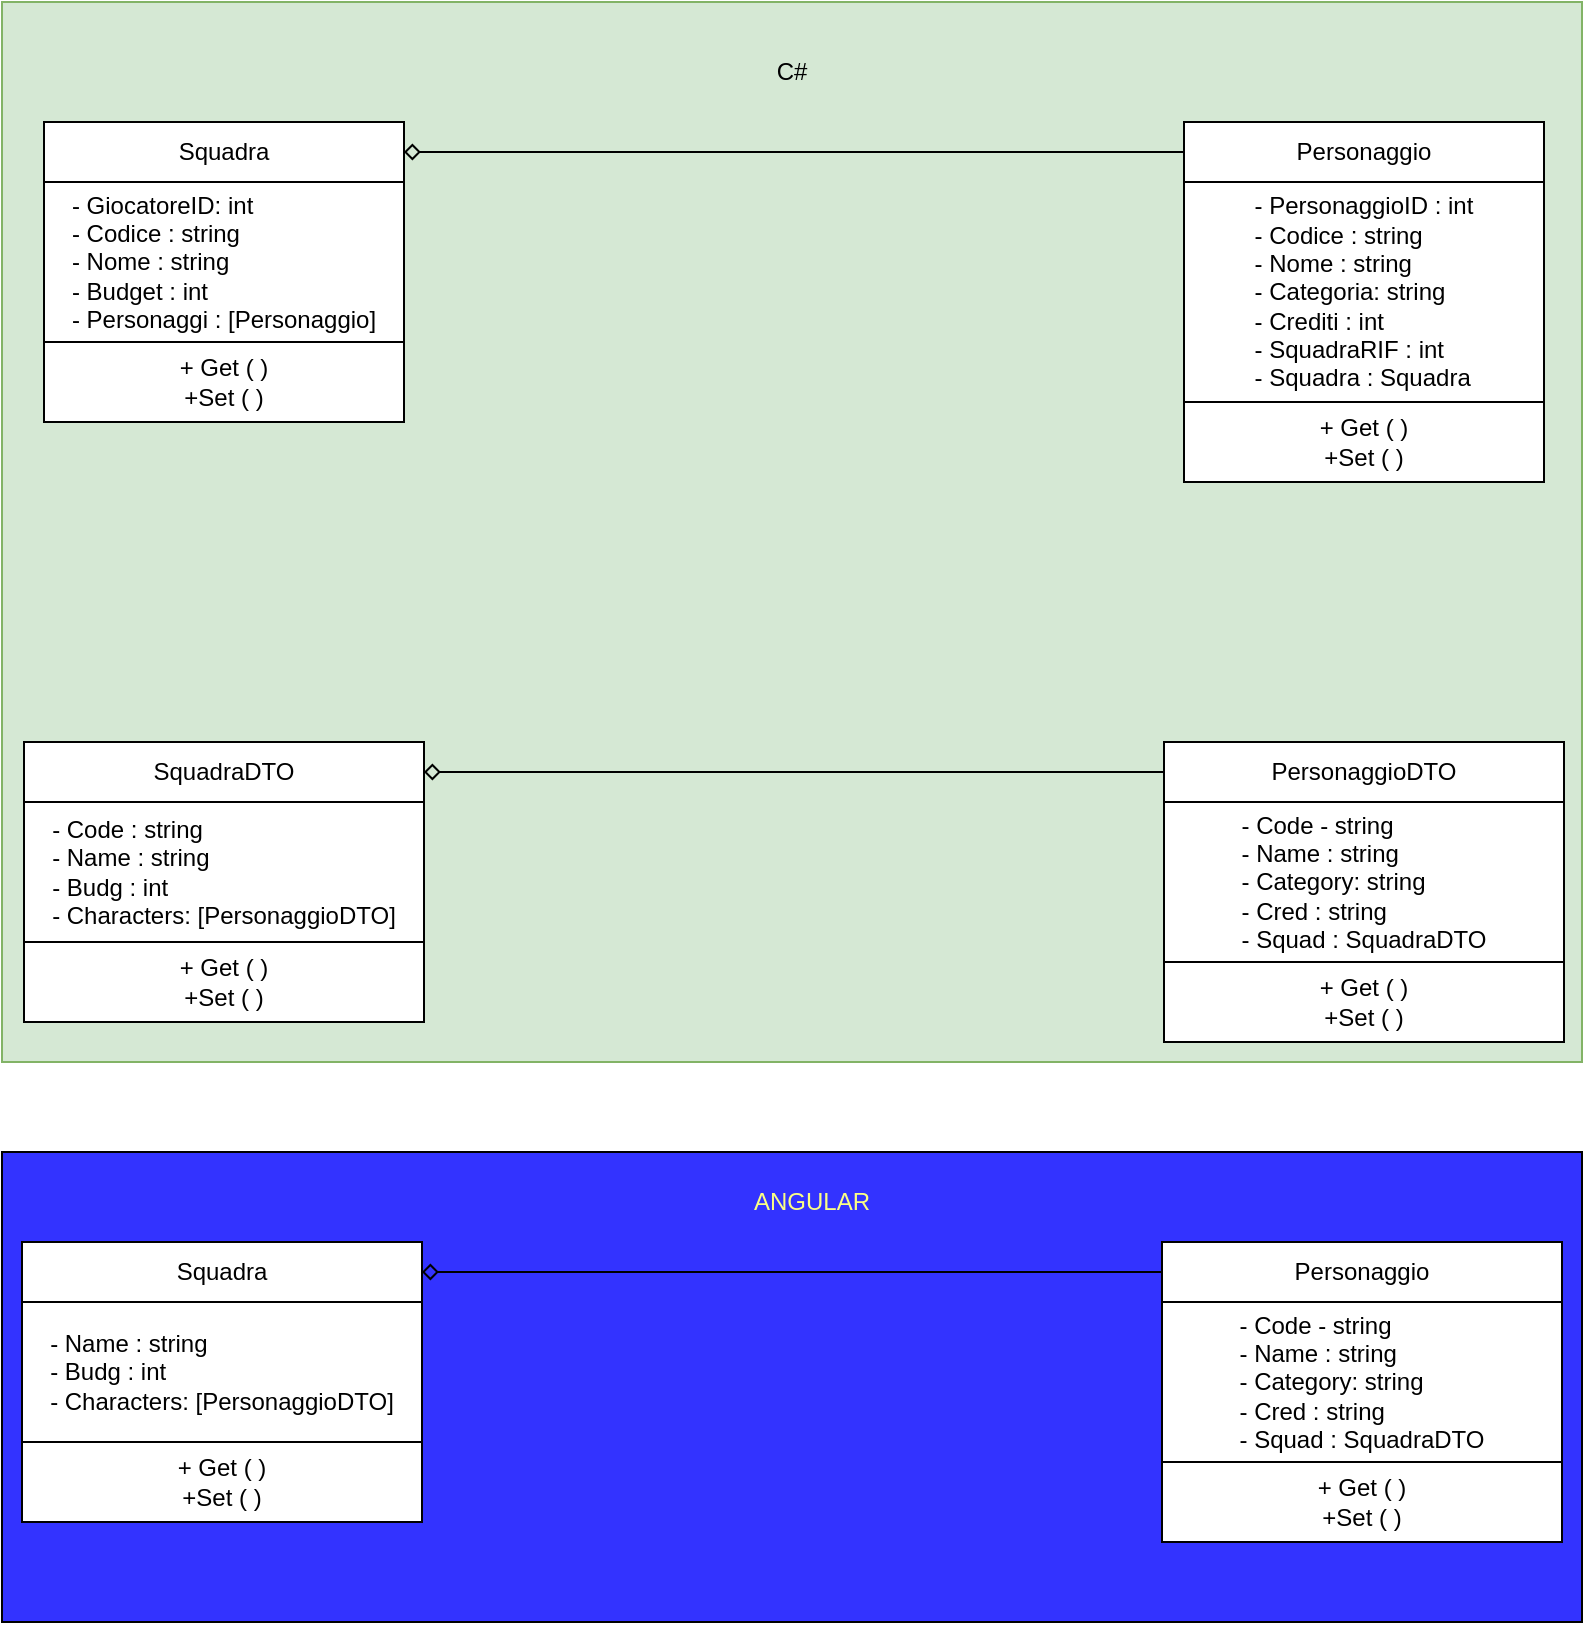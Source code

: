 <mxfile version="24.0.4" type="device">
  <diagram name="Pagina-1" id="75ss7As79XcFJkLLSLmX">
    <mxGraphModel dx="880" dy="532" grid="1" gridSize="10" guides="1" tooltips="1" connect="1" arrows="1" fold="1" page="1" pageScale="1" pageWidth="827" pageHeight="1169" math="0" shadow="0">
      <root>
        <mxCell id="0" />
        <mxCell id="1" parent="0" />
        <mxCell id="0bP4kt4aHLkIbD8hlCEP-10" value="" style="rounded=0;whiteSpace=wrap;html=1;fillColor=#d5e8d4;strokeColor=#82b366;" vertex="1" parent="1">
          <mxGeometry x="19" y="150" width="790" height="530" as="geometry" />
        </mxCell>
        <mxCell id="0bP4kt4aHLkIbD8hlCEP-9" value="" style="rounded=0;whiteSpace=wrap;html=1;fillColor=#3333FF;" vertex="1" parent="1">
          <mxGeometry x="19" y="725" width="790" height="235" as="geometry" />
        </mxCell>
        <mxCell id="2dwV1CmSTDZfllYHpya5-1" value="Squadra" style="rounded=0;whiteSpace=wrap;html=1;" parent="1" vertex="1">
          <mxGeometry x="40" y="210" width="180" height="30" as="geometry" />
        </mxCell>
        <mxCell id="2dwV1CmSTDZfllYHpya5-2" value="&lt;div style=&quot;text-align: justify;&quot;&gt;&lt;span style=&quot;background-color: initial;&quot;&gt;- GiocatoreID: int&lt;/span&gt;&lt;/div&gt;&lt;div style=&quot;text-align: justify;&quot;&gt;&lt;span style=&quot;background-color: initial;&quot;&gt;- Codice : string&lt;/span&gt;&lt;/div&gt;&lt;div style=&quot;text-align: justify;&quot;&gt;- Nome : string&lt;br&gt;&lt;/div&gt;&lt;div style=&quot;text-align: justify;&quot;&gt;-&amp;nbsp;Budget : int&lt;/div&gt;&lt;div style=&quot;text-align: justify;&quot;&gt;- Personaggi : [Personaggio]&lt;/div&gt;" style="rounded=0;whiteSpace=wrap;html=1;" parent="1" vertex="1">
          <mxGeometry x="40" y="240" width="180" height="80" as="geometry" />
        </mxCell>
        <mxCell id="2dwV1CmSTDZfllYHpya5-3" value="&lt;div style=&quot;&quot;&gt;&lt;span style=&quot;background-color: initial;&quot;&gt;+ Get ( )&lt;/span&gt;&lt;/div&gt;&lt;div style=&quot;&quot;&gt;+Set ( )&lt;/div&gt;" style="rounded=0;whiteSpace=wrap;html=1;align=center;" parent="1" vertex="1">
          <mxGeometry x="40" y="320" width="180" height="40" as="geometry" />
        </mxCell>
        <mxCell id="2dwV1CmSTDZfllYHpya5-4" value="Personaggio" style="rounded=0;whiteSpace=wrap;html=1;" parent="1" vertex="1">
          <mxGeometry x="610" y="210" width="180" height="30" as="geometry" />
        </mxCell>
        <mxCell id="2dwV1CmSTDZfllYHpya5-5" value="&lt;div style=&quot;text-align: justify;&quot;&gt;&lt;span style=&quot;background-color: initial;&quot;&gt;-&amp;nbsp;PersonaggioID : int&lt;/span&gt;&lt;/div&gt;&lt;div style=&quot;text-align: justify;&quot;&gt;&lt;span style=&quot;background-color: initial;&quot;&gt;- Codice : string&lt;/span&gt;&lt;/div&gt;&lt;div style=&quot;text-align: justify;&quot;&gt;- Nome : string&lt;br&gt;&lt;/div&gt;&lt;div style=&quot;text-align: justify;&quot;&gt;-&amp;nbsp;Categoria: string&lt;/div&gt;&lt;div style=&quot;text-align: justify;&quot;&gt;- Crediti : int&lt;/div&gt;&lt;div style=&quot;text-align: justify;&quot;&gt;-&amp;nbsp;SquadraRIF : int&lt;/div&gt;&lt;div style=&quot;text-align: justify;&quot;&gt;-&amp;nbsp;Squadra : Squadra&lt;/div&gt;" style="rounded=0;whiteSpace=wrap;html=1;" parent="1" vertex="1">
          <mxGeometry x="610" y="240" width="180" height="110" as="geometry" />
        </mxCell>
        <mxCell id="2dwV1CmSTDZfllYHpya5-6" value="&lt;div style=&quot;&quot;&gt;&lt;span style=&quot;background-color: initial;&quot;&gt;+ Get ( )&lt;/span&gt;&lt;/div&gt;&lt;div style=&quot;&quot;&gt;+Set ( )&lt;/div&gt;" style="rounded=0;whiteSpace=wrap;html=1;align=center;" parent="1" vertex="1">
          <mxGeometry x="610" y="350" width="180" height="40" as="geometry" />
        </mxCell>
        <mxCell id="2dwV1CmSTDZfllYHpya5-7" style="edgeStyle=orthogonalEdgeStyle;rounded=0;orthogonalLoop=1;jettySize=auto;html=1;entryX=1;entryY=0.5;entryDx=0;entryDy=0;endArrow=diamond;endFill=0;" parent="1" source="2dwV1CmSTDZfllYHpya5-4" target="2dwV1CmSTDZfllYHpya5-1" edge="1">
          <mxGeometry relative="1" as="geometry">
            <Array as="points" />
          </mxGeometry>
        </mxCell>
        <mxCell id="2dwV1CmSTDZfllYHpya5-8" value="SquadraDTO" style="rounded=0;whiteSpace=wrap;html=1;" parent="1" vertex="1">
          <mxGeometry x="30" y="520" width="200" height="30" as="geometry" />
        </mxCell>
        <mxCell id="2dwV1CmSTDZfllYHpya5-9" value="&lt;div style=&quot;text-align: justify;&quot;&gt;&lt;span style=&quot;background-color: initial;&quot;&gt;- Code : string&lt;/span&gt;&lt;/div&gt;&lt;div style=&quot;text-align: justify;&quot;&gt;&lt;span style=&quot;background-color: initial;&quot;&gt;- Name : string&lt;/span&gt;&lt;br&gt;&lt;/div&gt;&lt;div style=&quot;text-align: justify;&quot;&gt;- Budg : int&lt;/div&gt;&lt;div style=&quot;text-align: justify;&quot;&gt;- Characters: [PersonaggioDTO]&lt;/div&gt;" style="rounded=0;whiteSpace=wrap;html=1;" parent="1" vertex="1">
          <mxGeometry x="30" y="550" width="200" height="70" as="geometry" />
        </mxCell>
        <mxCell id="2dwV1CmSTDZfllYHpya5-10" value="&lt;div style=&quot;&quot;&gt;&lt;span style=&quot;background-color: initial;&quot;&gt;+ Get ( )&lt;/span&gt;&lt;/div&gt;&lt;div style=&quot;&quot;&gt;+Set ( )&lt;/div&gt;" style="rounded=0;whiteSpace=wrap;html=1;align=center;" parent="1" vertex="1">
          <mxGeometry x="30" y="620" width="200" height="40" as="geometry" />
        </mxCell>
        <mxCell id="2dwV1CmSTDZfllYHpya5-11" style="edgeStyle=orthogonalEdgeStyle;rounded=0;orthogonalLoop=1;jettySize=auto;html=1;entryX=1;entryY=0.5;entryDx=0;entryDy=0;endArrow=diamond;endFill=0;" parent="1" source="2dwV1CmSTDZfllYHpya5-12" target="2dwV1CmSTDZfllYHpya5-8" edge="1">
          <mxGeometry relative="1" as="geometry">
            <Array as="points">
              <mxPoint x="240" y="535" />
              <mxPoint x="240" y="535" />
            </Array>
          </mxGeometry>
        </mxCell>
        <mxCell id="2dwV1CmSTDZfllYHpya5-12" value="PersonaggioDTO" style="rounded=0;whiteSpace=wrap;html=1;" parent="1" vertex="1">
          <mxGeometry x="600" y="520" width="200" height="30" as="geometry" />
        </mxCell>
        <mxCell id="2dwV1CmSTDZfllYHpya5-13" value="&lt;div style=&quot;text-align: justify;&quot;&gt;&lt;span style=&quot;background-color: initial;&quot;&gt;- Code - string&lt;/span&gt;&lt;/div&gt;&lt;div style=&quot;text-align: justify;&quot;&gt;&lt;span style=&quot;background-color: initial;&quot;&gt;- Name : string&lt;/span&gt;&lt;br&gt;&lt;/div&gt;&lt;div style=&quot;text-align: justify;&quot;&gt;- Category: string&lt;/div&gt;&lt;div style=&quot;text-align: justify;&quot;&gt;- Cred : string&lt;/div&gt;&lt;div style=&quot;text-align: justify;&quot;&gt;- Squad : SquadraDTO&lt;/div&gt;" style="rounded=0;whiteSpace=wrap;html=1;" parent="1" vertex="1">
          <mxGeometry x="600" y="550" width="200" height="80" as="geometry" />
        </mxCell>
        <mxCell id="2dwV1CmSTDZfllYHpya5-14" value="&lt;div style=&quot;&quot;&gt;&lt;span style=&quot;background-color: initial;&quot;&gt;+ Get ( )&lt;/span&gt;&lt;/div&gt;&lt;div style=&quot;&quot;&gt;+Set ( )&lt;/div&gt;" style="rounded=0;whiteSpace=wrap;html=1;align=center;" parent="1" vertex="1">
          <mxGeometry x="600" y="630" width="200" height="40" as="geometry" />
        </mxCell>
        <mxCell id="0bP4kt4aHLkIbD8hlCEP-1" value="Squadra" style="rounded=0;whiteSpace=wrap;html=1;" vertex="1" parent="1">
          <mxGeometry x="29" y="770" width="200" height="30" as="geometry" />
        </mxCell>
        <mxCell id="0bP4kt4aHLkIbD8hlCEP-2" value="&lt;div style=&quot;text-align: justify;&quot;&gt;&lt;span style=&quot;background-color: initial;&quot;&gt;- Name : string&lt;/span&gt;&lt;br&gt;&lt;/div&gt;&lt;div style=&quot;text-align: justify;&quot;&gt;- Budg : int&lt;/div&gt;&lt;div style=&quot;text-align: justify;&quot;&gt;- Characters: [PersonaggioDTO]&lt;/div&gt;" style="rounded=0;whiteSpace=wrap;html=1;" vertex="1" parent="1">
          <mxGeometry x="29" y="800" width="200" height="70" as="geometry" />
        </mxCell>
        <mxCell id="0bP4kt4aHLkIbD8hlCEP-3" value="&lt;div style=&quot;&quot;&gt;&lt;span style=&quot;background-color: initial;&quot;&gt;+ Get ( )&lt;/span&gt;&lt;/div&gt;&lt;div style=&quot;&quot;&gt;+Set ( )&lt;/div&gt;" style="rounded=0;whiteSpace=wrap;html=1;align=center;" vertex="1" parent="1">
          <mxGeometry x="29" y="870" width="200" height="40" as="geometry" />
        </mxCell>
        <mxCell id="0bP4kt4aHLkIbD8hlCEP-4" style="edgeStyle=orthogonalEdgeStyle;rounded=0;orthogonalLoop=1;jettySize=auto;html=1;entryX=1;entryY=0.5;entryDx=0;entryDy=0;endArrow=diamond;endFill=0;" edge="1" parent="1" source="0bP4kt4aHLkIbD8hlCEP-5" target="0bP4kt4aHLkIbD8hlCEP-1">
          <mxGeometry relative="1" as="geometry">
            <Array as="points">
              <mxPoint x="239" y="785" />
              <mxPoint x="239" y="785" />
            </Array>
          </mxGeometry>
        </mxCell>
        <mxCell id="0bP4kt4aHLkIbD8hlCEP-5" value="Personaggio" style="rounded=0;whiteSpace=wrap;html=1;" vertex="1" parent="1">
          <mxGeometry x="599" y="770" width="200" height="30" as="geometry" />
        </mxCell>
        <mxCell id="0bP4kt4aHLkIbD8hlCEP-6" value="&lt;div style=&quot;text-align: justify;&quot;&gt;&lt;span style=&quot;background-color: initial;&quot;&gt;- Code - string&lt;/span&gt;&lt;/div&gt;&lt;div style=&quot;text-align: justify;&quot;&gt;&lt;span style=&quot;background-color: initial;&quot;&gt;- Name : string&lt;/span&gt;&lt;br&gt;&lt;/div&gt;&lt;div style=&quot;text-align: justify;&quot;&gt;- Category: string&lt;/div&gt;&lt;div style=&quot;text-align: justify;&quot;&gt;- Cred : string&lt;/div&gt;&lt;div style=&quot;text-align: justify;&quot;&gt;- Squad : SquadraDTO&lt;/div&gt;" style="rounded=0;whiteSpace=wrap;html=1;" vertex="1" parent="1">
          <mxGeometry x="599" y="800" width="200" height="80" as="geometry" />
        </mxCell>
        <mxCell id="0bP4kt4aHLkIbD8hlCEP-7" value="&lt;div style=&quot;&quot;&gt;&lt;span style=&quot;background-color: initial;&quot;&gt;+ Get ( )&lt;/span&gt;&lt;/div&gt;&lt;div style=&quot;&quot;&gt;+Set ( )&lt;/div&gt;" style="rounded=0;whiteSpace=wrap;html=1;align=center;" vertex="1" parent="1">
          <mxGeometry x="599" y="880" width="200" height="40" as="geometry" />
        </mxCell>
        <mxCell id="0bP4kt4aHLkIbD8hlCEP-8" value="C#" style="text;html=1;align=center;verticalAlign=middle;whiteSpace=wrap;rounded=0;fontColor=#000000;" vertex="1" parent="1">
          <mxGeometry x="384" y="170" width="60" height="30" as="geometry" />
        </mxCell>
        <mxCell id="0bP4kt4aHLkIbD8hlCEP-11" value="ANGULAR" style="text;html=1;align=center;verticalAlign=middle;whiteSpace=wrap;rounded=0;fontColor=#FBFF85;" vertex="1" parent="1">
          <mxGeometry x="394" y="735" width="60" height="30" as="geometry" />
        </mxCell>
      </root>
    </mxGraphModel>
  </diagram>
</mxfile>
